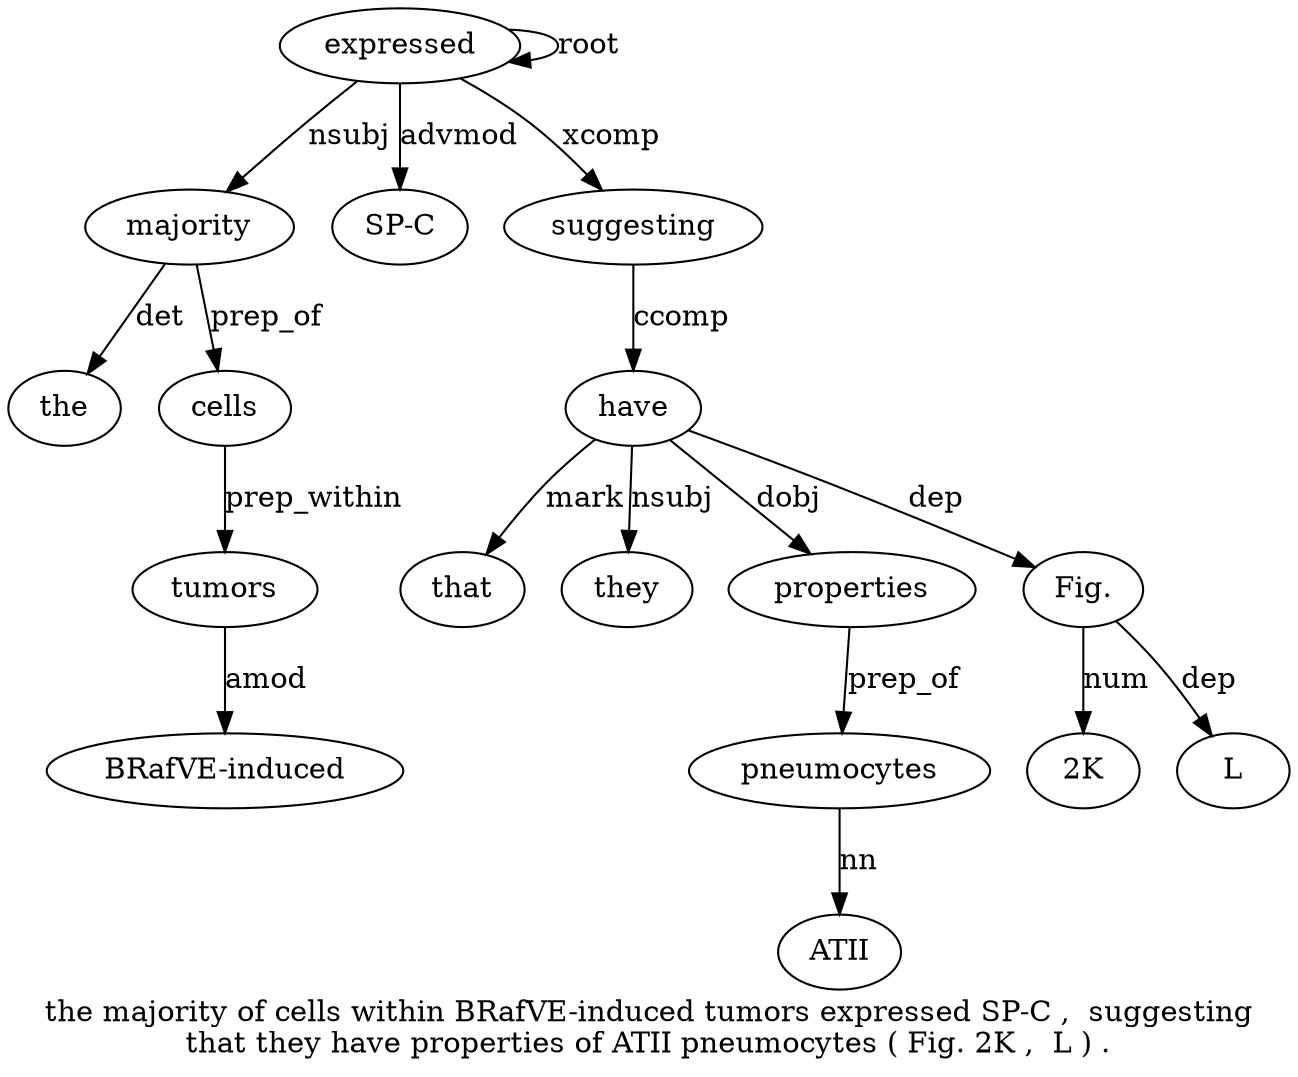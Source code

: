 digraph "the majority of cells within BRafVE-induced tumors expressed SP-C ,  suggesting that they have properties of ATII pneumocytes ( Fig. 2K ,  L ) ." {
label="the majority of cells within BRafVE-induced tumors expressed SP-C ,  suggesting
that they have properties of ATII pneumocytes ( Fig. 2K ,  L ) .";
majority2 [style=filled, fillcolor=white, label=majority];
the1 [style=filled, fillcolor=white, label=the];
majority2 -> the1  [label=det];
expressed8 [style=filled, fillcolor=white, label=expressed];
expressed8 -> majority2  [label=nsubj];
cells4 [style=filled, fillcolor=white, label=cells];
majority2 -> cells4  [label=prep_of];
tumors7 [style=filled, fillcolor=white, label=tumors];
"BRafVE-induced6" [style=filled, fillcolor=white, label="BRafVE-induced"];
tumors7 -> "BRafVE-induced6"  [label=amod];
cells4 -> tumors7  [label=prep_within];
expressed8 -> expressed8  [label=root];
"SP-C9" [style=filled, fillcolor=white, label="SP-C"];
expressed8 -> "SP-C9"  [label=advmod];
suggesting11 [style=filled, fillcolor=white, label=suggesting];
expressed8 -> suggesting11  [label=xcomp];
have14 [style=filled, fillcolor=white, label=have];
that12 [style=filled, fillcolor=white, label=that];
have14 -> that12  [label=mark];
they13 [style=filled, fillcolor=white, label=they];
have14 -> they13  [label=nsubj];
suggesting11 -> have14  [label=ccomp];
properties15 [style=filled, fillcolor=white, label=properties];
have14 -> properties15  [label=dobj];
pneumocytes18 [style=filled, fillcolor=white, label=pneumocytes];
ATII17 [style=filled, fillcolor=white, label=ATII];
pneumocytes18 -> ATII17  [label=nn];
properties15 -> pneumocytes18  [label=prep_of];
"Fig.20" [style=filled, fillcolor=white, label="Fig."];
have14 -> "Fig.20"  [label=dep];
"2K21" [style=filled, fillcolor=white, label="2K"];
"Fig.20" -> "2K21"  [label=num];
L23 [style=filled, fillcolor=white, label=L];
"Fig.20" -> L23  [label=dep];
}
